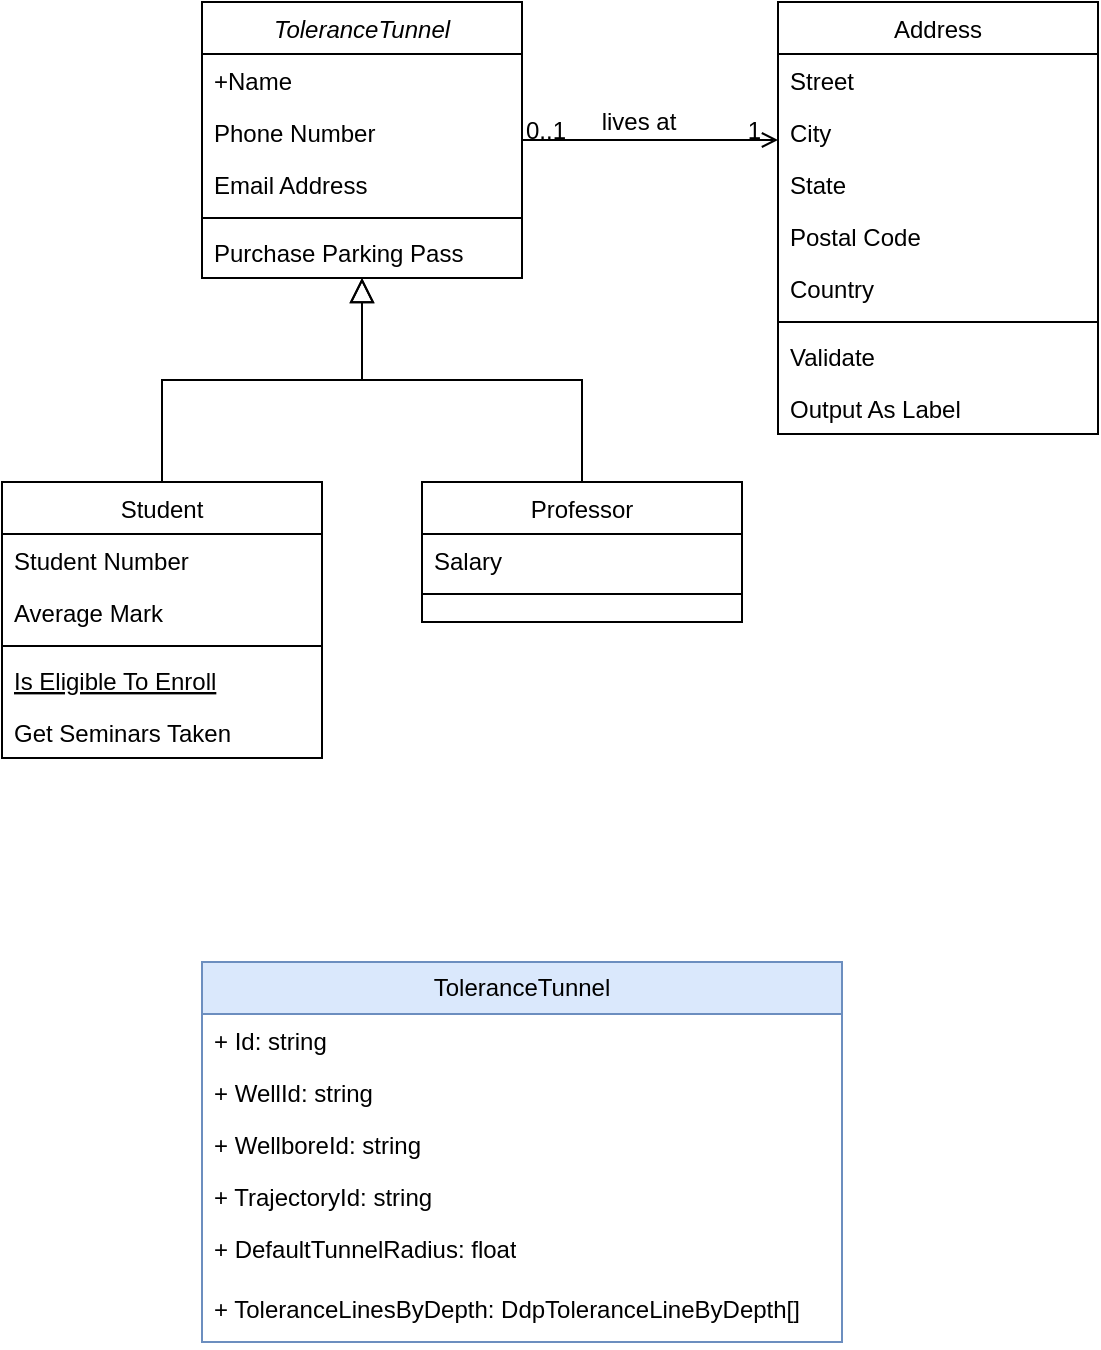 <mxfile version="24.7.0" type="github">
  <diagram name="Page-1" id="SDHUjwgeJsBEM07UFrrE">
    <mxGraphModel dx="794" dy="458" grid="1" gridSize="10" guides="1" tooltips="1" connect="1" arrows="1" fold="1" page="1" pageScale="1" pageWidth="850" pageHeight="1100" math="0" shadow="0">
      <root>
        <mxCell id="0" />
        <mxCell id="1" parent="0" />
        <mxCell id="ETATzE8KKVZN9ZIXHdRA-3" value="ToleranceTunnel" style="swimlane;fontStyle=2;align=center;verticalAlign=top;childLayout=stackLayout;horizontal=1;startSize=26;horizontalStack=0;resizeParent=1;resizeLast=0;collapsible=1;marginBottom=0;rounded=0;shadow=0;strokeWidth=1;" vertex="1" parent="1">
          <mxGeometry x="120" y="20" width="160" height="138" as="geometry">
            <mxRectangle x="120" y="20" width="160" height="26" as="alternateBounds" />
          </mxGeometry>
        </mxCell>
        <mxCell id="ETATzE8KKVZN9ZIXHdRA-4" value="+Name" style="text;align=left;verticalAlign=top;spacingLeft=4;spacingRight=4;overflow=hidden;rotatable=0;points=[[0,0.5],[1,0.5]];portConstraint=eastwest;" vertex="1" parent="ETATzE8KKVZN9ZIXHdRA-3">
          <mxGeometry y="26" width="160" height="26" as="geometry" />
        </mxCell>
        <mxCell id="ETATzE8KKVZN9ZIXHdRA-5" value="Phone Number" style="text;align=left;verticalAlign=top;spacingLeft=4;spacingRight=4;overflow=hidden;rotatable=0;points=[[0,0.5],[1,0.5]];portConstraint=eastwest;rounded=0;shadow=0;html=0;" vertex="1" parent="ETATzE8KKVZN9ZIXHdRA-3">
          <mxGeometry y="52" width="160" height="26" as="geometry" />
        </mxCell>
        <mxCell id="ETATzE8KKVZN9ZIXHdRA-6" value="Email Address" style="text;align=left;verticalAlign=top;spacingLeft=4;spacingRight=4;overflow=hidden;rotatable=0;points=[[0,0.5],[1,0.5]];portConstraint=eastwest;rounded=0;shadow=0;html=0;" vertex="1" parent="ETATzE8KKVZN9ZIXHdRA-3">
          <mxGeometry y="78" width="160" height="26" as="geometry" />
        </mxCell>
        <mxCell id="ETATzE8KKVZN9ZIXHdRA-7" value="" style="line;html=1;strokeWidth=1;align=left;verticalAlign=middle;spacingTop=-1;spacingLeft=3;spacingRight=3;rotatable=0;labelPosition=right;points=[];portConstraint=eastwest;" vertex="1" parent="ETATzE8KKVZN9ZIXHdRA-3">
          <mxGeometry y="104" width="160" height="8" as="geometry" />
        </mxCell>
        <mxCell id="ETATzE8KKVZN9ZIXHdRA-8" value="Purchase Parking Pass" style="text;align=left;verticalAlign=top;spacingLeft=4;spacingRight=4;overflow=hidden;rotatable=0;points=[[0,0.5],[1,0.5]];portConstraint=eastwest;" vertex="1" parent="ETATzE8KKVZN9ZIXHdRA-3">
          <mxGeometry y="112" width="160" height="26" as="geometry" />
        </mxCell>
        <mxCell id="ETATzE8KKVZN9ZIXHdRA-9" value="Student" style="swimlane;fontStyle=0;align=center;verticalAlign=top;childLayout=stackLayout;horizontal=1;startSize=26;horizontalStack=0;resizeParent=1;resizeLast=0;collapsible=1;marginBottom=0;rounded=0;shadow=0;strokeWidth=1;" vertex="1" parent="1">
          <mxGeometry x="20" y="260" width="160" height="138" as="geometry">
            <mxRectangle x="130" y="380" width="160" height="26" as="alternateBounds" />
          </mxGeometry>
        </mxCell>
        <mxCell id="ETATzE8KKVZN9ZIXHdRA-10" value="Student Number" style="text;align=left;verticalAlign=top;spacingLeft=4;spacingRight=4;overflow=hidden;rotatable=0;points=[[0,0.5],[1,0.5]];portConstraint=eastwest;" vertex="1" parent="ETATzE8KKVZN9ZIXHdRA-9">
          <mxGeometry y="26" width="160" height="26" as="geometry" />
        </mxCell>
        <mxCell id="ETATzE8KKVZN9ZIXHdRA-11" value="Average Mark" style="text;align=left;verticalAlign=top;spacingLeft=4;spacingRight=4;overflow=hidden;rotatable=0;points=[[0,0.5],[1,0.5]];portConstraint=eastwest;rounded=0;shadow=0;html=0;" vertex="1" parent="ETATzE8KKVZN9ZIXHdRA-9">
          <mxGeometry y="52" width="160" height="26" as="geometry" />
        </mxCell>
        <mxCell id="ETATzE8KKVZN9ZIXHdRA-12" value="" style="line;html=1;strokeWidth=1;align=left;verticalAlign=middle;spacingTop=-1;spacingLeft=3;spacingRight=3;rotatable=0;labelPosition=right;points=[];portConstraint=eastwest;" vertex="1" parent="ETATzE8KKVZN9ZIXHdRA-9">
          <mxGeometry y="78" width="160" height="8" as="geometry" />
        </mxCell>
        <mxCell id="ETATzE8KKVZN9ZIXHdRA-13" value="Is Eligible To Enroll" style="text;align=left;verticalAlign=top;spacingLeft=4;spacingRight=4;overflow=hidden;rotatable=0;points=[[0,0.5],[1,0.5]];portConstraint=eastwest;fontStyle=4" vertex="1" parent="ETATzE8KKVZN9ZIXHdRA-9">
          <mxGeometry y="86" width="160" height="26" as="geometry" />
        </mxCell>
        <mxCell id="ETATzE8KKVZN9ZIXHdRA-14" value="Get Seminars Taken" style="text;align=left;verticalAlign=top;spacingLeft=4;spacingRight=4;overflow=hidden;rotatable=0;points=[[0,0.5],[1,0.5]];portConstraint=eastwest;" vertex="1" parent="ETATzE8KKVZN9ZIXHdRA-9">
          <mxGeometry y="112" width="160" height="26" as="geometry" />
        </mxCell>
        <mxCell id="ETATzE8KKVZN9ZIXHdRA-15" value="" style="endArrow=block;endSize=10;endFill=0;shadow=0;strokeWidth=1;rounded=0;curved=0;edgeStyle=elbowEdgeStyle;elbow=vertical;" edge="1" parent="1" source="ETATzE8KKVZN9ZIXHdRA-9" target="ETATzE8KKVZN9ZIXHdRA-3">
          <mxGeometry width="160" relative="1" as="geometry">
            <mxPoint x="100" y="103" as="sourcePoint" />
            <mxPoint x="100" y="103" as="targetPoint" />
          </mxGeometry>
        </mxCell>
        <mxCell id="ETATzE8KKVZN9ZIXHdRA-16" value="Professor" style="swimlane;fontStyle=0;align=center;verticalAlign=top;childLayout=stackLayout;horizontal=1;startSize=26;horizontalStack=0;resizeParent=1;resizeLast=0;collapsible=1;marginBottom=0;rounded=0;shadow=0;strokeWidth=1;" vertex="1" parent="1">
          <mxGeometry x="230" y="260" width="160" height="70" as="geometry">
            <mxRectangle x="340" y="380" width="170" height="26" as="alternateBounds" />
          </mxGeometry>
        </mxCell>
        <mxCell id="ETATzE8KKVZN9ZIXHdRA-17" value="Salary" style="text;align=left;verticalAlign=top;spacingLeft=4;spacingRight=4;overflow=hidden;rotatable=0;points=[[0,0.5],[1,0.5]];portConstraint=eastwest;" vertex="1" parent="ETATzE8KKVZN9ZIXHdRA-16">
          <mxGeometry y="26" width="160" height="26" as="geometry" />
        </mxCell>
        <mxCell id="ETATzE8KKVZN9ZIXHdRA-18" value="" style="line;html=1;strokeWidth=1;align=left;verticalAlign=middle;spacingTop=-1;spacingLeft=3;spacingRight=3;rotatable=0;labelPosition=right;points=[];portConstraint=eastwest;" vertex="1" parent="ETATzE8KKVZN9ZIXHdRA-16">
          <mxGeometry y="52" width="160" height="8" as="geometry" />
        </mxCell>
        <mxCell id="ETATzE8KKVZN9ZIXHdRA-19" value="" style="endArrow=block;endSize=10;endFill=0;shadow=0;strokeWidth=1;rounded=0;curved=0;edgeStyle=elbowEdgeStyle;elbow=vertical;" edge="1" parent="1" source="ETATzE8KKVZN9ZIXHdRA-16" target="ETATzE8KKVZN9ZIXHdRA-3">
          <mxGeometry width="160" relative="1" as="geometry">
            <mxPoint x="110" y="273" as="sourcePoint" />
            <mxPoint x="210" y="171" as="targetPoint" />
          </mxGeometry>
        </mxCell>
        <mxCell id="ETATzE8KKVZN9ZIXHdRA-20" value="Address" style="swimlane;fontStyle=0;align=center;verticalAlign=top;childLayout=stackLayout;horizontal=1;startSize=26;horizontalStack=0;resizeParent=1;resizeLast=0;collapsible=1;marginBottom=0;rounded=0;shadow=0;strokeWidth=1;" vertex="1" parent="1">
          <mxGeometry x="408" y="20" width="160" height="216" as="geometry">
            <mxRectangle x="550" y="140" width="160" height="26" as="alternateBounds" />
          </mxGeometry>
        </mxCell>
        <mxCell id="ETATzE8KKVZN9ZIXHdRA-21" value="Street" style="text;align=left;verticalAlign=top;spacingLeft=4;spacingRight=4;overflow=hidden;rotatable=0;points=[[0,0.5],[1,0.5]];portConstraint=eastwest;" vertex="1" parent="ETATzE8KKVZN9ZIXHdRA-20">
          <mxGeometry y="26" width="160" height="26" as="geometry" />
        </mxCell>
        <mxCell id="ETATzE8KKVZN9ZIXHdRA-22" value="City" style="text;align=left;verticalAlign=top;spacingLeft=4;spacingRight=4;overflow=hidden;rotatable=0;points=[[0,0.5],[1,0.5]];portConstraint=eastwest;rounded=0;shadow=0;html=0;" vertex="1" parent="ETATzE8KKVZN9ZIXHdRA-20">
          <mxGeometry y="52" width="160" height="26" as="geometry" />
        </mxCell>
        <mxCell id="ETATzE8KKVZN9ZIXHdRA-23" value="State" style="text;align=left;verticalAlign=top;spacingLeft=4;spacingRight=4;overflow=hidden;rotatable=0;points=[[0,0.5],[1,0.5]];portConstraint=eastwest;rounded=0;shadow=0;html=0;" vertex="1" parent="ETATzE8KKVZN9ZIXHdRA-20">
          <mxGeometry y="78" width="160" height="26" as="geometry" />
        </mxCell>
        <mxCell id="ETATzE8KKVZN9ZIXHdRA-24" value="Postal Code" style="text;align=left;verticalAlign=top;spacingLeft=4;spacingRight=4;overflow=hidden;rotatable=0;points=[[0,0.5],[1,0.5]];portConstraint=eastwest;rounded=0;shadow=0;html=0;" vertex="1" parent="ETATzE8KKVZN9ZIXHdRA-20">
          <mxGeometry y="104" width="160" height="26" as="geometry" />
        </mxCell>
        <mxCell id="ETATzE8KKVZN9ZIXHdRA-25" value="Country" style="text;align=left;verticalAlign=top;spacingLeft=4;spacingRight=4;overflow=hidden;rotatable=0;points=[[0,0.5],[1,0.5]];portConstraint=eastwest;rounded=0;shadow=0;html=0;" vertex="1" parent="ETATzE8KKVZN9ZIXHdRA-20">
          <mxGeometry y="130" width="160" height="26" as="geometry" />
        </mxCell>
        <mxCell id="ETATzE8KKVZN9ZIXHdRA-26" value="" style="line;html=1;strokeWidth=1;align=left;verticalAlign=middle;spacingTop=-1;spacingLeft=3;spacingRight=3;rotatable=0;labelPosition=right;points=[];portConstraint=eastwest;" vertex="1" parent="ETATzE8KKVZN9ZIXHdRA-20">
          <mxGeometry y="156" width="160" height="8" as="geometry" />
        </mxCell>
        <mxCell id="ETATzE8KKVZN9ZIXHdRA-27" value="Validate" style="text;align=left;verticalAlign=top;spacingLeft=4;spacingRight=4;overflow=hidden;rotatable=0;points=[[0,0.5],[1,0.5]];portConstraint=eastwest;" vertex="1" parent="ETATzE8KKVZN9ZIXHdRA-20">
          <mxGeometry y="164" width="160" height="26" as="geometry" />
        </mxCell>
        <mxCell id="ETATzE8KKVZN9ZIXHdRA-28" value="Output As Label" style="text;align=left;verticalAlign=top;spacingLeft=4;spacingRight=4;overflow=hidden;rotatable=0;points=[[0,0.5],[1,0.5]];portConstraint=eastwest;" vertex="1" parent="ETATzE8KKVZN9ZIXHdRA-20">
          <mxGeometry y="190" width="160" height="26" as="geometry" />
        </mxCell>
        <mxCell id="ETATzE8KKVZN9ZIXHdRA-29" value="" style="endArrow=open;shadow=0;strokeWidth=1;rounded=0;curved=0;endFill=1;edgeStyle=elbowEdgeStyle;elbow=vertical;" edge="1" parent="1" source="ETATzE8KKVZN9ZIXHdRA-3" target="ETATzE8KKVZN9ZIXHdRA-20">
          <mxGeometry x="0.5" y="41" relative="1" as="geometry">
            <mxPoint x="280" y="92" as="sourcePoint" />
            <mxPoint x="440" y="92" as="targetPoint" />
            <mxPoint x="-40" y="32" as="offset" />
          </mxGeometry>
        </mxCell>
        <mxCell id="ETATzE8KKVZN9ZIXHdRA-30" value="0..1" style="resizable=0;align=left;verticalAlign=bottom;labelBackgroundColor=none;fontSize=12;" connectable="0" vertex="1" parent="ETATzE8KKVZN9ZIXHdRA-29">
          <mxGeometry x="-1" relative="1" as="geometry">
            <mxPoint y="4" as="offset" />
          </mxGeometry>
        </mxCell>
        <mxCell id="ETATzE8KKVZN9ZIXHdRA-31" value="1" style="resizable=0;align=right;verticalAlign=bottom;labelBackgroundColor=none;fontSize=12;" connectable="0" vertex="1" parent="ETATzE8KKVZN9ZIXHdRA-29">
          <mxGeometry x="1" relative="1" as="geometry">
            <mxPoint x="-7" y="4" as="offset" />
          </mxGeometry>
        </mxCell>
        <mxCell id="ETATzE8KKVZN9ZIXHdRA-32" value="lives at" style="text;html=1;resizable=0;points=[];;align=center;verticalAlign=middle;labelBackgroundColor=none;rounded=0;shadow=0;strokeWidth=1;fontSize=12;" vertex="1" connectable="0" parent="ETATzE8KKVZN9ZIXHdRA-29">
          <mxGeometry x="0.5" y="49" relative="1" as="geometry">
            <mxPoint x="-38" y="40" as="offset" />
          </mxGeometry>
        </mxCell>
        <mxCell id="ETATzE8KKVZN9ZIXHdRA-33" value="ToleranceTunnel" style="swimlane;fontStyle=0;childLayout=stackLayout;horizontal=1;startSize=26;fillColor=#dae8fc;horizontalStack=0;resizeParent=1;resizeParentMax=0;resizeLast=0;collapsible=1;marginBottom=0;whiteSpace=wrap;html=1;strokeColor=#6c8ebf;" vertex="1" parent="1">
          <mxGeometry x="120" y="500" width="320" height="190" as="geometry" />
        </mxCell>
        <mxCell id="ETATzE8KKVZN9ZIXHdRA-34" value="+ Id: string" style="text;strokeColor=none;fillColor=none;align=left;verticalAlign=top;spacingLeft=4;spacingRight=4;overflow=hidden;rotatable=0;points=[[0,0.5],[1,0.5]];portConstraint=eastwest;whiteSpace=wrap;html=1;" vertex="1" parent="ETATzE8KKVZN9ZIXHdRA-33">
          <mxGeometry y="26" width="320" height="26" as="geometry" />
        </mxCell>
        <mxCell id="ETATzE8KKVZN9ZIXHdRA-35" value="+ WellId: string" style="text;strokeColor=none;fillColor=none;align=left;verticalAlign=top;spacingLeft=4;spacingRight=4;overflow=hidden;rotatable=0;points=[[0,0.5],[1,0.5]];portConstraint=eastwest;whiteSpace=wrap;html=1;" vertex="1" parent="ETATzE8KKVZN9ZIXHdRA-33">
          <mxGeometry y="52" width="320" height="26" as="geometry" />
        </mxCell>
        <mxCell id="ETATzE8KKVZN9ZIXHdRA-38" value="+ WellboreId: string" style="text;strokeColor=none;fillColor=none;align=left;verticalAlign=top;spacingLeft=4;spacingRight=4;overflow=hidden;rotatable=0;points=[[0,0.5],[1,0.5]];portConstraint=eastwest;whiteSpace=wrap;html=1;" vertex="1" parent="ETATzE8KKVZN9ZIXHdRA-33">
          <mxGeometry y="78" width="320" height="26" as="geometry" />
        </mxCell>
        <mxCell id="ETATzE8KKVZN9ZIXHdRA-40" value="+ TrajectoryId: string" style="text;strokeColor=none;fillColor=none;align=left;verticalAlign=top;spacingLeft=4;spacingRight=4;overflow=hidden;rotatable=0;points=[[0,0.5],[1,0.5]];portConstraint=eastwest;whiteSpace=wrap;html=1;" vertex="1" parent="ETATzE8KKVZN9ZIXHdRA-33">
          <mxGeometry y="104" width="320" height="26" as="geometry" />
        </mxCell>
        <mxCell id="ETATzE8KKVZN9ZIXHdRA-36" value="+ DefaultTunnelRadius: float" style="text;strokeColor=none;fillColor=none;align=left;verticalAlign=top;spacingLeft=4;spacingRight=4;overflow=hidden;rotatable=0;points=[[0,0.5],[1,0.5]];portConstraint=eastwest;whiteSpace=wrap;html=1;" vertex="1" parent="ETATzE8KKVZN9ZIXHdRA-33">
          <mxGeometry y="130" width="320" height="30" as="geometry" />
        </mxCell>
        <mxCell id="ETATzE8KKVZN9ZIXHdRA-43" value="+ ToleranceLinesByDepth: DdpToleranceLineByDepth[]" style="text;strokeColor=none;fillColor=none;align=left;verticalAlign=top;spacingLeft=4;spacingRight=4;overflow=hidden;rotatable=0;points=[[0,0.5],[1,0.5]];portConstraint=eastwest;whiteSpace=wrap;html=1;" vertex="1" parent="ETATzE8KKVZN9ZIXHdRA-33">
          <mxGeometry y="160" width="320" height="30" as="geometry" />
        </mxCell>
      </root>
    </mxGraphModel>
  </diagram>
</mxfile>
